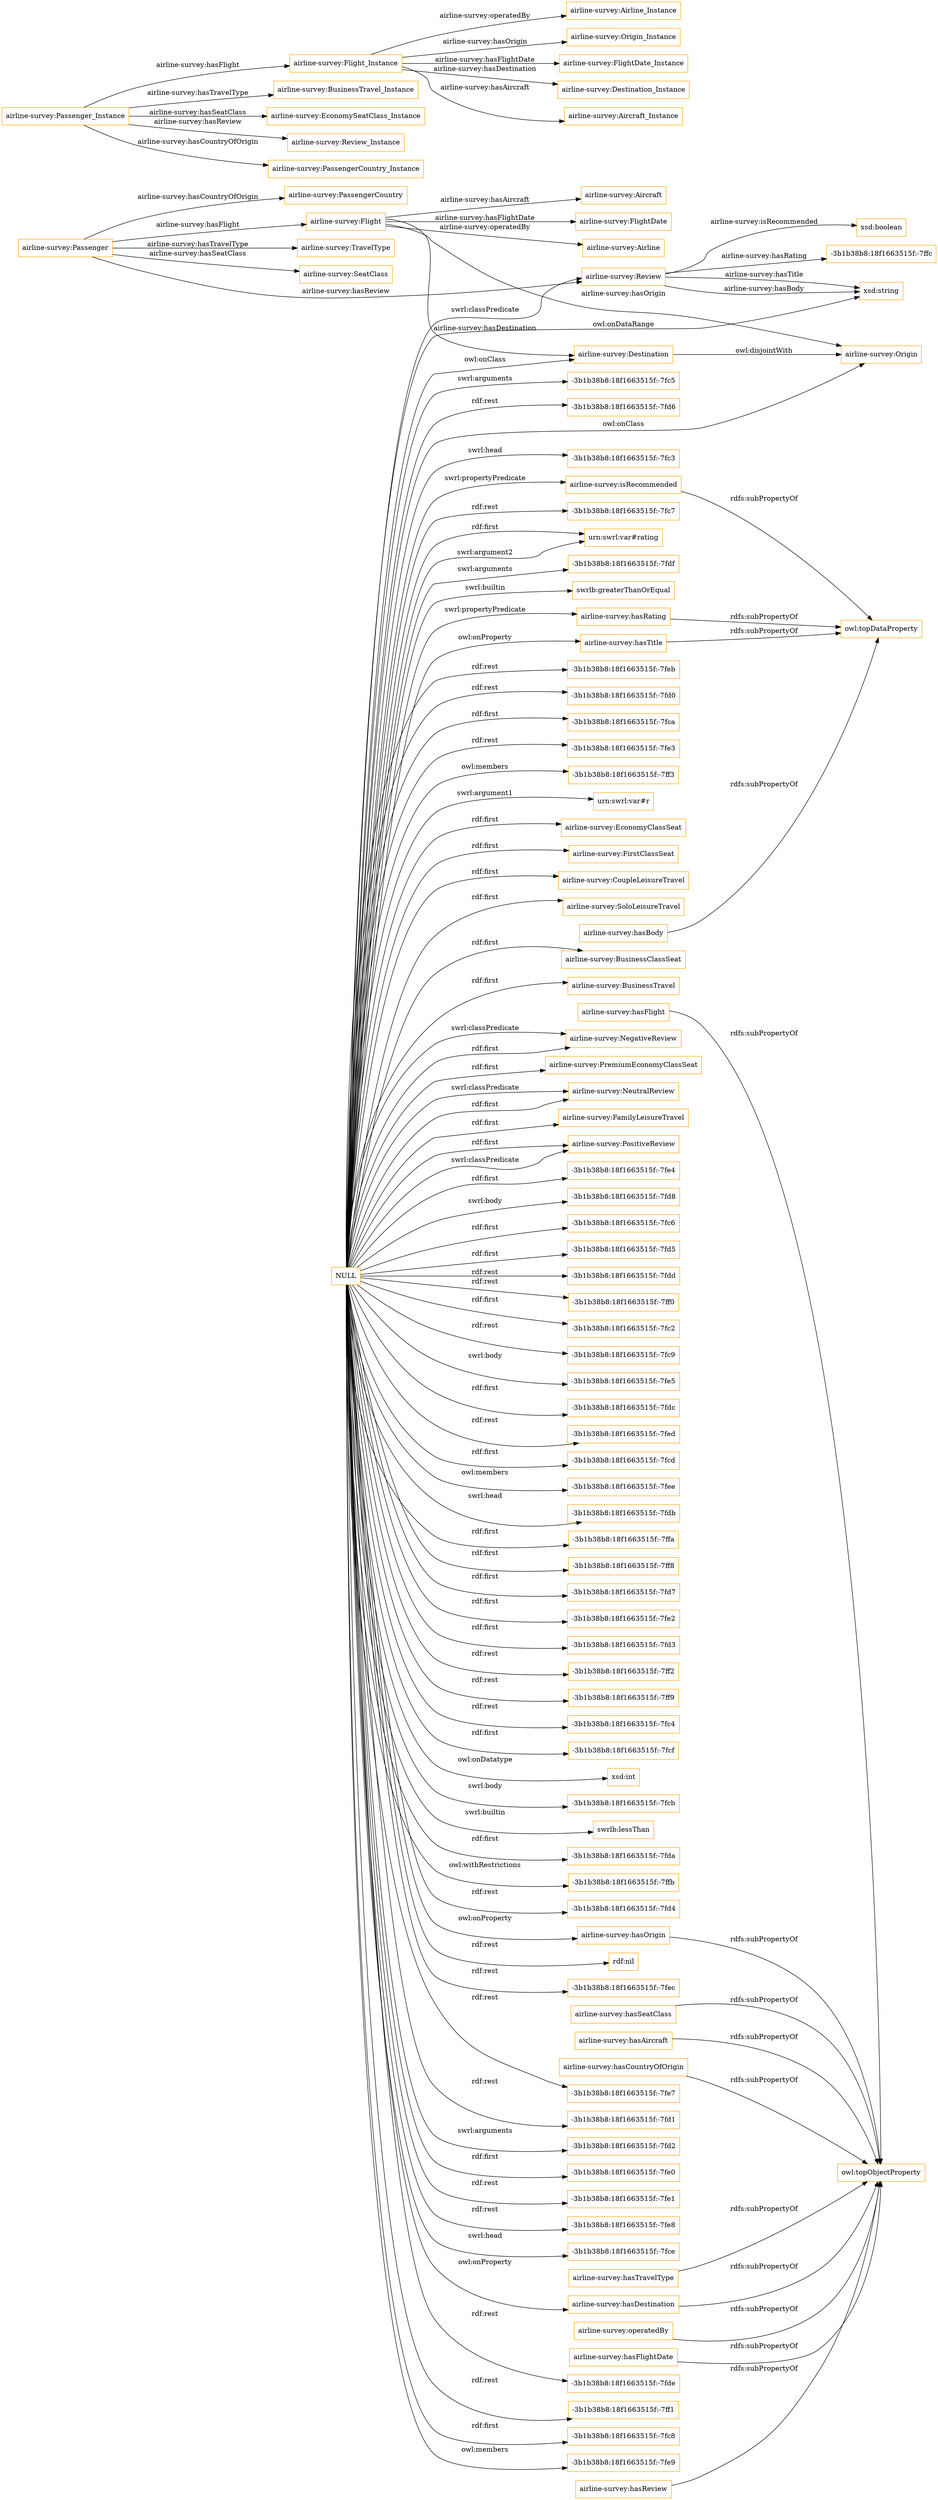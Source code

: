 digraph ar2dtool_diagram { 
rankdir=LR;
size="1501"
node [shape = rectangle, color="orange"]; "airline-survey:Destination" "airline-survey:Aircraft" "airline-survey:EconomyClassSeat" "airline-survey:FirstClassSeat" "airline-survey:CoupleLeisureTravel" "airline-survey:PassengerCountry" "airline-survey:FlightDate" "airline-survey:Review" "airline-survey:SoloLeisureTravel" "airline-survey:BusinessClassSeat" "airline-survey:TravelType" "airline-survey:BusinessTravel" "airline-survey:SeatClass" "airline-survey:Origin" "airline-survey:NegativeReview" "airline-survey:PremiumEconomyClassSeat" "airline-survey:NeutralReview" "airline-survey:FamilyLeisureTravel" "airline-survey:Flight" "airline-survey:PositiveReview" "airline-survey:Passenger" "airline-survey:Airline" ; /*classes style*/
	"NULL" -> "airline-survey:hasOrigin" [ label = "owl:onProperty" ];
	"NULL" -> "-3b1b38b8:18f1663515f:-7fe4" [ label = "rdf:first" ];
	"NULL" -> "airline-survey:NeutralReview" [ label = "rdf:first" ];
	"NULL" -> "-3b1b38b8:18f1663515f:-7fd8" [ label = "swrl:body" ];
	"NULL" -> "-3b1b38b8:18f1663515f:-7fc6" [ label = "rdf:first" ];
	"NULL" -> "airline-survey:hasDestination" [ label = "owl:onProperty" ];
	"NULL" -> "-3b1b38b8:18f1663515f:-7fd5" [ label = "rdf:first" ];
	"NULL" -> "-3b1b38b8:18f1663515f:-7fdd" [ label = "rdf:rest" ];
	"NULL" -> "-3b1b38b8:18f1663515f:-7ff0" [ label = "rdf:rest" ];
	"NULL" -> "-3b1b38b8:18f1663515f:-7fc2" [ label = "rdf:first" ];
	"NULL" -> "-3b1b38b8:18f1663515f:-7fc9" [ label = "rdf:rest" ];
	"NULL" -> "-3b1b38b8:18f1663515f:-7fe5" [ label = "swrl:body" ];
	"NULL" -> "-3b1b38b8:18f1663515f:-7fdc" [ label = "rdf:first" ];
	"NULL" -> "-3b1b38b8:18f1663515f:-7fed" [ label = "rdf:rest" ];
	"NULL" -> "airline-survey:FamilyLeisureTravel" [ label = "rdf:first" ];
	"NULL" -> "-3b1b38b8:18f1663515f:-7fcd" [ label = "rdf:first" ];
	"NULL" -> "-3b1b38b8:18f1663515f:-7fee" [ label = "owl:members" ];
	"NULL" -> "airline-survey:FirstClassSeat" [ label = "rdf:first" ];
	"NULL" -> "airline-survey:SoloLeisureTravel" [ label = "rdf:first" ];
	"NULL" -> "-3b1b38b8:18f1663515f:-7fdb" [ label = "swrl:head" ];
	"NULL" -> "-3b1b38b8:18f1663515f:-7ffa" [ label = "rdf:first" ];
	"NULL" -> "-3b1b38b8:18f1663515f:-7ff8" [ label = "rdf:first" ];
	"NULL" -> "-3b1b38b8:18f1663515f:-7fd7" [ label = "rdf:first" ];
	"NULL" -> "airline-survey:PositiveReview" [ label = "swrl:classPredicate" ];
	"NULL" -> "-3b1b38b8:18f1663515f:-7fe2" [ label = "rdf:first" ];
	"NULL" -> "airline-survey:BusinessClassSeat" [ label = "rdf:first" ];
	"NULL" -> "-3b1b38b8:18f1663515f:-7fd3" [ label = "rdf:first" ];
	"NULL" -> "airline-survey:PremiumEconomyClassSeat" [ label = "rdf:first" ];
	"NULL" -> "-3b1b38b8:18f1663515f:-7ff2" [ label = "rdf:rest" ];
	"NULL" -> "-3b1b38b8:18f1663515f:-7ff9" [ label = "rdf:rest" ];
	"NULL" -> "-3b1b38b8:18f1663515f:-7fc4" [ label = "rdf:rest" ];
	"NULL" -> "-3b1b38b8:18f1663515f:-7fcf" [ label = "rdf:first" ];
	"NULL" -> "airline-survey:Origin" [ label = "owl:onClass" ];
	"NULL" -> "airline-survey:NegativeReview" [ label = "rdf:first" ];
	"NULL" -> "xsd:int" [ label = "owl:onDatatype" ];
	"NULL" -> "-3b1b38b8:18f1663515f:-7fcb" [ label = "swrl:body" ];
	"NULL" -> "swrlb:lessThan" [ label = "swrl:builtin" ];
	"NULL" -> "-3b1b38b8:18f1663515f:-7fda" [ label = "rdf:first" ];
	"NULL" -> "-3b1b38b8:18f1663515f:-7ffb" [ label = "owl:withRestrictions" ];
	"NULL" -> "airline-survey:EconomyClassSeat" [ label = "rdf:first" ];
	"NULL" -> "airline-survey:Review" [ label = "swrl:classPredicate" ];
	"NULL" -> "-3b1b38b8:18f1663515f:-7fd4" [ label = "rdf:rest" ];
	"NULL" -> "airline-survey:hasRating" [ label = "swrl:propertyPredicate" ];
	"NULL" -> "rdf:nil" [ label = "rdf:rest" ];
	"NULL" -> "-3b1b38b8:18f1663515f:-7fec" [ label = "rdf:rest" ];
	"NULL" -> "-3b1b38b8:18f1663515f:-7fe7" [ label = "rdf:rest" ];
	"NULL" -> "airline-survey:NeutralReview" [ label = "swrl:classPredicate" ];
	"NULL" -> "-3b1b38b8:18f1663515f:-7fd1" [ label = "rdf:rest" ];
	"NULL" -> "-3b1b38b8:18f1663515f:-7fd2" [ label = "swrl:arguments" ];
	"NULL" -> "-3b1b38b8:18f1663515f:-7fe0" [ label = "rdf:first" ];
	"NULL" -> "-3b1b38b8:18f1663515f:-7fe1" [ label = "rdf:rest" ];
	"NULL" -> "-3b1b38b8:18f1663515f:-7fe8" [ label = "rdf:rest" ];
	"NULL" -> "airline-survey:hasTitle" [ label = "owl:onProperty" ];
	"NULL" -> "airline-survey:isRecommended" [ label = "swrl:propertyPredicate" ];
	"NULL" -> "airline-survey:CoupleLeisureTravel" [ label = "rdf:first" ];
	"NULL" -> "-3b1b38b8:18f1663515f:-7fce" [ label = "swrl:head" ];
	"NULL" -> "-3b1b38b8:18f1663515f:-7fde" [ label = "rdf:rest" ];
	"NULL" -> "airline-survey:BusinessTravel" [ label = "rdf:first" ];
	"NULL" -> "-3b1b38b8:18f1663515f:-7ff1" [ label = "rdf:rest" ];
	"NULL" -> "airline-survey:NegativeReview" [ label = "swrl:classPredicate" ];
	"NULL" -> "-3b1b38b8:18f1663515f:-7fc8" [ label = "rdf:first" ];
	"NULL" -> "-3b1b38b8:18f1663515f:-7fe9" [ label = "owl:members" ];
	"NULL" -> "xsd:string" [ label = "owl:onDataRange" ];
	"NULL" -> "-3b1b38b8:18f1663515f:-7fc5" [ label = "swrl:arguments" ];
	"NULL" -> "-3b1b38b8:18f1663515f:-7fd6" [ label = "rdf:rest" ];
	"NULL" -> "-3b1b38b8:18f1663515f:-7fc3" [ label = "swrl:head" ];
	"NULL" -> "-3b1b38b8:18f1663515f:-7fc7" [ label = "rdf:rest" ];
	"NULL" -> "urn:swrl:var#rating" [ label = "rdf:first" ];
	"NULL" -> "-3b1b38b8:18f1663515f:-7fdf" [ label = "swrl:arguments" ];
	"NULL" -> "swrlb:greaterThanOrEqual" [ label = "swrl:builtin" ];
	"NULL" -> "-3b1b38b8:18f1663515f:-7feb" [ label = "rdf:rest" ];
	"NULL" -> "urn:swrl:var#rating" [ label = "swrl:argument2" ];
	"NULL" -> "airline-survey:PositiveReview" [ label = "rdf:first" ];
	"NULL" -> "-3b1b38b8:18f1663515f:-7fd0" [ label = "rdf:rest" ];
	"NULL" -> "-3b1b38b8:18f1663515f:-7fca" [ label = "rdf:first" ];
	"NULL" -> "airline-survey:Destination" [ label = "owl:onClass" ];
	"NULL" -> "-3b1b38b8:18f1663515f:-7fe3" [ label = "rdf:rest" ];
	"NULL" -> "-3b1b38b8:18f1663515f:-7ff3" [ label = "owl:members" ];
	"NULL" -> "urn:swrl:var#r" [ label = "swrl:argument1" ];
	"airline-survey:hasOrigin" -> "owl:topObjectProperty" [ label = "rdfs:subPropertyOf" ];
	"airline-survey:Flight_Instance" -> "airline-survey:Airline_Instance" [ label = "airline-survey:operatedBy" ];
	"airline-survey:Flight_Instance" -> "airline-survey:Origin_Instance" [ label = "airline-survey:hasOrigin" ];
	"airline-survey:Flight_Instance" -> "airline-survey:FlightDate_Instance" [ label = "airline-survey:hasFlightDate" ];
	"airline-survey:Flight_Instance" -> "airline-survey:Destination_Instance" [ label = "airline-survey:hasDestination" ];
	"airline-survey:Flight_Instance" -> "airline-survey:Aircraft_Instance" [ label = "airline-survey:hasAircraft" ];
	"airline-survey:Passenger_Instance" -> "airline-survey:BusinessTravel_Instance" [ label = "airline-survey:hasTravelType" ];
	"airline-survey:Passenger_Instance" -> "airline-survey:EconomySeatClass_Instance" [ label = "airline-survey:hasSeatClass" ];
	"airline-survey:Passenger_Instance" -> "airline-survey:Review_Instance" [ label = "airline-survey:hasReview" ];
	"airline-survey:Passenger_Instance" -> "airline-survey:Flight_Instance" [ label = "airline-survey:hasFlight" ];
	"airline-survey:Passenger_Instance" -> "airline-survey:PassengerCountry_Instance" [ label = "airline-survey:hasCountryOfOrigin" ];
	"airline-survey:isRecommended" -> "owl:topDataProperty" [ label = "rdfs:subPropertyOf" ];
	"airline-survey:hasCountryOfOrigin" -> "owl:topObjectProperty" [ label = "rdfs:subPropertyOf" ];
	"airline-survey:hasTitle" -> "owl:topDataProperty" [ label = "rdfs:subPropertyOf" ];
	"airline-survey:hasTravelType" -> "owl:topObjectProperty" [ label = "rdfs:subPropertyOf" ];
	"airline-survey:operatedBy" -> "owl:topObjectProperty" [ label = "rdfs:subPropertyOf" ];
	"airline-survey:hasBody" -> "owl:topDataProperty" [ label = "rdfs:subPropertyOf" ];
	"airline-survey:hasRating" -> "owl:topDataProperty" [ label = "rdfs:subPropertyOf" ];
	"airline-survey:hasDestination" -> "owl:topObjectProperty" [ label = "rdfs:subPropertyOf" ];
	"airline-survey:hasFlightDate" -> "owl:topObjectProperty" [ label = "rdfs:subPropertyOf" ];
	"airline-survey:hasReview" -> "owl:topObjectProperty" [ label = "rdfs:subPropertyOf" ];
	"airline-survey:Destination" -> "airline-survey:Origin" [ label = "owl:disjointWith" ];
	"airline-survey:hasFlight" -> "owl:topObjectProperty" [ label = "rdfs:subPropertyOf" ];
	"airline-survey:hasSeatClass" -> "owl:topObjectProperty" [ label = "rdfs:subPropertyOf" ];
	"airline-survey:hasAircraft" -> "owl:topObjectProperty" [ label = "rdfs:subPropertyOf" ];
	"airline-survey:Passenger" -> "airline-survey:PassengerCountry" [ label = "airline-survey:hasCountryOfOrigin" ];
	"airline-survey:Flight" -> "airline-survey:Aircraft" [ label = "airline-survey:hasAircraft" ];
	"airline-survey:Review" -> "xsd:string" [ label = "airline-survey:hasTitle" ];
	"airline-survey:Flight" -> "airline-survey:Airline" [ label = "airline-survey:operatedBy" ];
	"airline-survey:Review" -> "xsd:boolean" [ label = "airline-survey:isRecommended" ];
	"airline-survey:Review" -> "-3b1b38b8:18f1663515f:-7ffc" [ label = "airline-survey:hasRating" ];
	"airline-survey:Review" -> "xsd:string" [ label = "airline-survey:hasBody" ];
	"airline-survey:Flight" -> "airline-survey:Destination" [ label = "airline-survey:hasDestination" ];
	"airline-survey:Flight" -> "airline-survey:Origin" [ label = "airline-survey:hasOrigin" ];
	"airline-survey:Passenger" -> "airline-survey:Review" [ label = "airline-survey:hasReview" ];
	"airline-survey:Passenger" -> "airline-survey:SeatClass" [ label = "airline-survey:hasSeatClass" ];
	"airline-survey:Flight" -> "airline-survey:FlightDate" [ label = "airline-survey:hasFlightDate" ];
	"airline-survey:Passenger" -> "airline-survey:Flight" [ label = "airline-survey:hasFlight" ];
	"airline-survey:Passenger" -> "airline-survey:TravelType" [ label = "airline-survey:hasTravelType" ];

}

